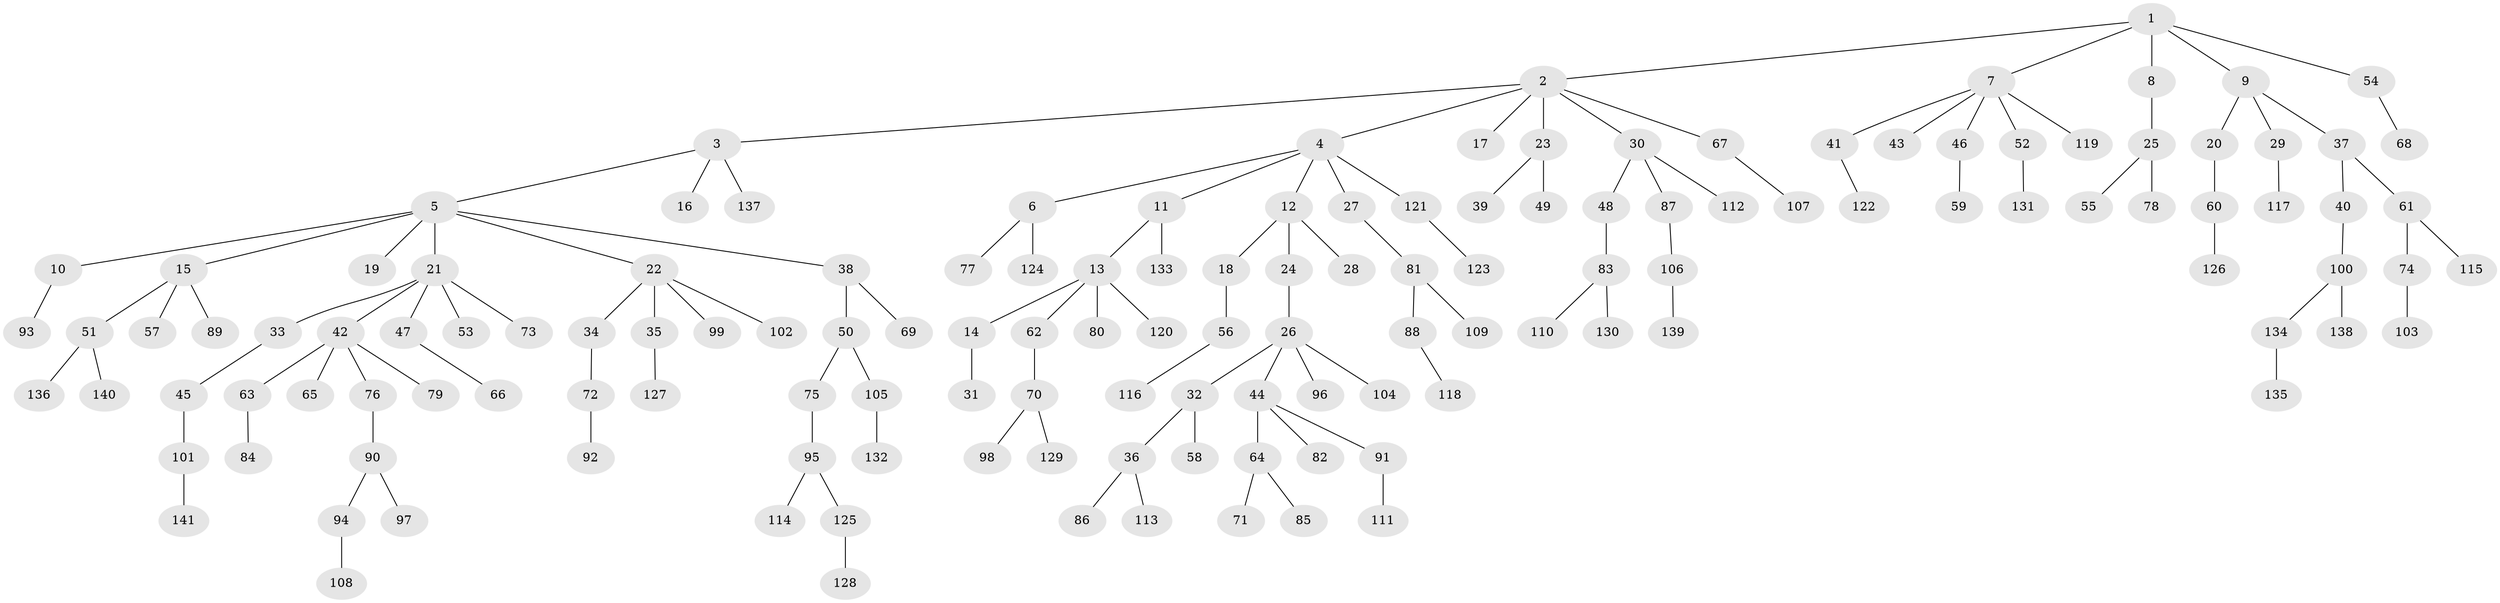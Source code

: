 // Generated by graph-tools (version 1.1) at 2025/15/03/09/25 04:15:33]
// undirected, 141 vertices, 140 edges
graph export_dot {
graph [start="1"]
  node [color=gray90,style=filled];
  1;
  2;
  3;
  4;
  5;
  6;
  7;
  8;
  9;
  10;
  11;
  12;
  13;
  14;
  15;
  16;
  17;
  18;
  19;
  20;
  21;
  22;
  23;
  24;
  25;
  26;
  27;
  28;
  29;
  30;
  31;
  32;
  33;
  34;
  35;
  36;
  37;
  38;
  39;
  40;
  41;
  42;
  43;
  44;
  45;
  46;
  47;
  48;
  49;
  50;
  51;
  52;
  53;
  54;
  55;
  56;
  57;
  58;
  59;
  60;
  61;
  62;
  63;
  64;
  65;
  66;
  67;
  68;
  69;
  70;
  71;
  72;
  73;
  74;
  75;
  76;
  77;
  78;
  79;
  80;
  81;
  82;
  83;
  84;
  85;
  86;
  87;
  88;
  89;
  90;
  91;
  92;
  93;
  94;
  95;
  96;
  97;
  98;
  99;
  100;
  101;
  102;
  103;
  104;
  105;
  106;
  107;
  108;
  109;
  110;
  111;
  112;
  113;
  114;
  115;
  116;
  117;
  118;
  119;
  120;
  121;
  122;
  123;
  124;
  125;
  126;
  127;
  128;
  129;
  130;
  131;
  132;
  133;
  134;
  135;
  136;
  137;
  138;
  139;
  140;
  141;
  1 -- 2;
  1 -- 7;
  1 -- 8;
  1 -- 9;
  1 -- 54;
  2 -- 3;
  2 -- 4;
  2 -- 17;
  2 -- 23;
  2 -- 30;
  2 -- 67;
  3 -- 5;
  3 -- 16;
  3 -- 137;
  4 -- 6;
  4 -- 11;
  4 -- 12;
  4 -- 27;
  4 -- 121;
  5 -- 10;
  5 -- 15;
  5 -- 19;
  5 -- 21;
  5 -- 22;
  5 -- 38;
  6 -- 77;
  6 -- 124;
  7 -- 41;
  7 -- 43;
  7 -- 46;
  7 -- 52;
  7 -- 119;
  8 -- 25;
  9 -- 20;
  9 -- 29;
  9 -- 37;
  10 -- 93;
  11 -- 13;
  11 -- 133;
  12 -- 18;
  12 -- 24;
  12 -- 28;
  13 -- 14;
  13 -- 62;
  13 -- 80;
  13 -- 120;
  14 -- 31;
  15 -- 51;
  15 -- 57;
  15 -- 89;
  18 -- 56;
  20 -- 60;
  21 -- 33;
  21 -- 42;
  21 -- 47;
  21 -- 53;
  21 -- 73;
  22 -- 34;
  22 -- 35;
  22 -- 99;
  22 -- 102;
  23 -- 39;
  23 -- 49;
  24 -- 26;
  25 -- 55;
  25 -- 78;
  26 -- 32;
  26 -- 44;
  26 -- 96;
  26 -- 104;
  27 -- 81;
  29 -- 117;
  30 -- 48;
  30 -- 87;
  30 -- 112;
  32 -- 36;
  32 -- 58;
  33 -- 45;
  34 -- 72;
  35 -- 127;
  36 -- 86;
  36 -- 113;
  37 -- 40;
  37 -- 61;
  38 -- 50;
  38 -- 69;
  40 -- 100;
  41 -- 122;
  42 -- 63;
  42 -- 65;
  42 -- 76;
  42 -- 79;
  44 -- 64;
  44 -- 82;
  44 -- 91;
  45 -- 101;
  46 -- 59;
  47 -- 66;
  48 -- 83;
  50 -- 75;
  50 -- 105;
  51 -- 136;
  51 -- 140;
  52 -- 131;
  54 -- 68;
  56 -- 116;
  60 -- 126;
  61 -- 74;
  61 -- 115;
  62 -- 70;
  63 -- 84;
  64 -- 71;
  64 -- 85;
  67 -- 107;
  70 -- 98;
  70 -- 129;
  72 -- 92;
  74 -- 103;
  75 -- 95;
  76 -- 90;
  81 -- 88;
  81 -- 109;
  83 -- 110;
  83 -- 130;
  87 -- 106;
  88 -- 118;
  90 -- 94;
  90 -- 97;
  91 -- 111;
  94 -- 108;
  95 -- 114;
  95 -- 125;
  100 -- 134;
  100 -- 138;
  101 -- 141;
  105 -- 132;
  106 -- 139;
  121 -- 123;
  125 -- 128;
  134 -- 135;
}
